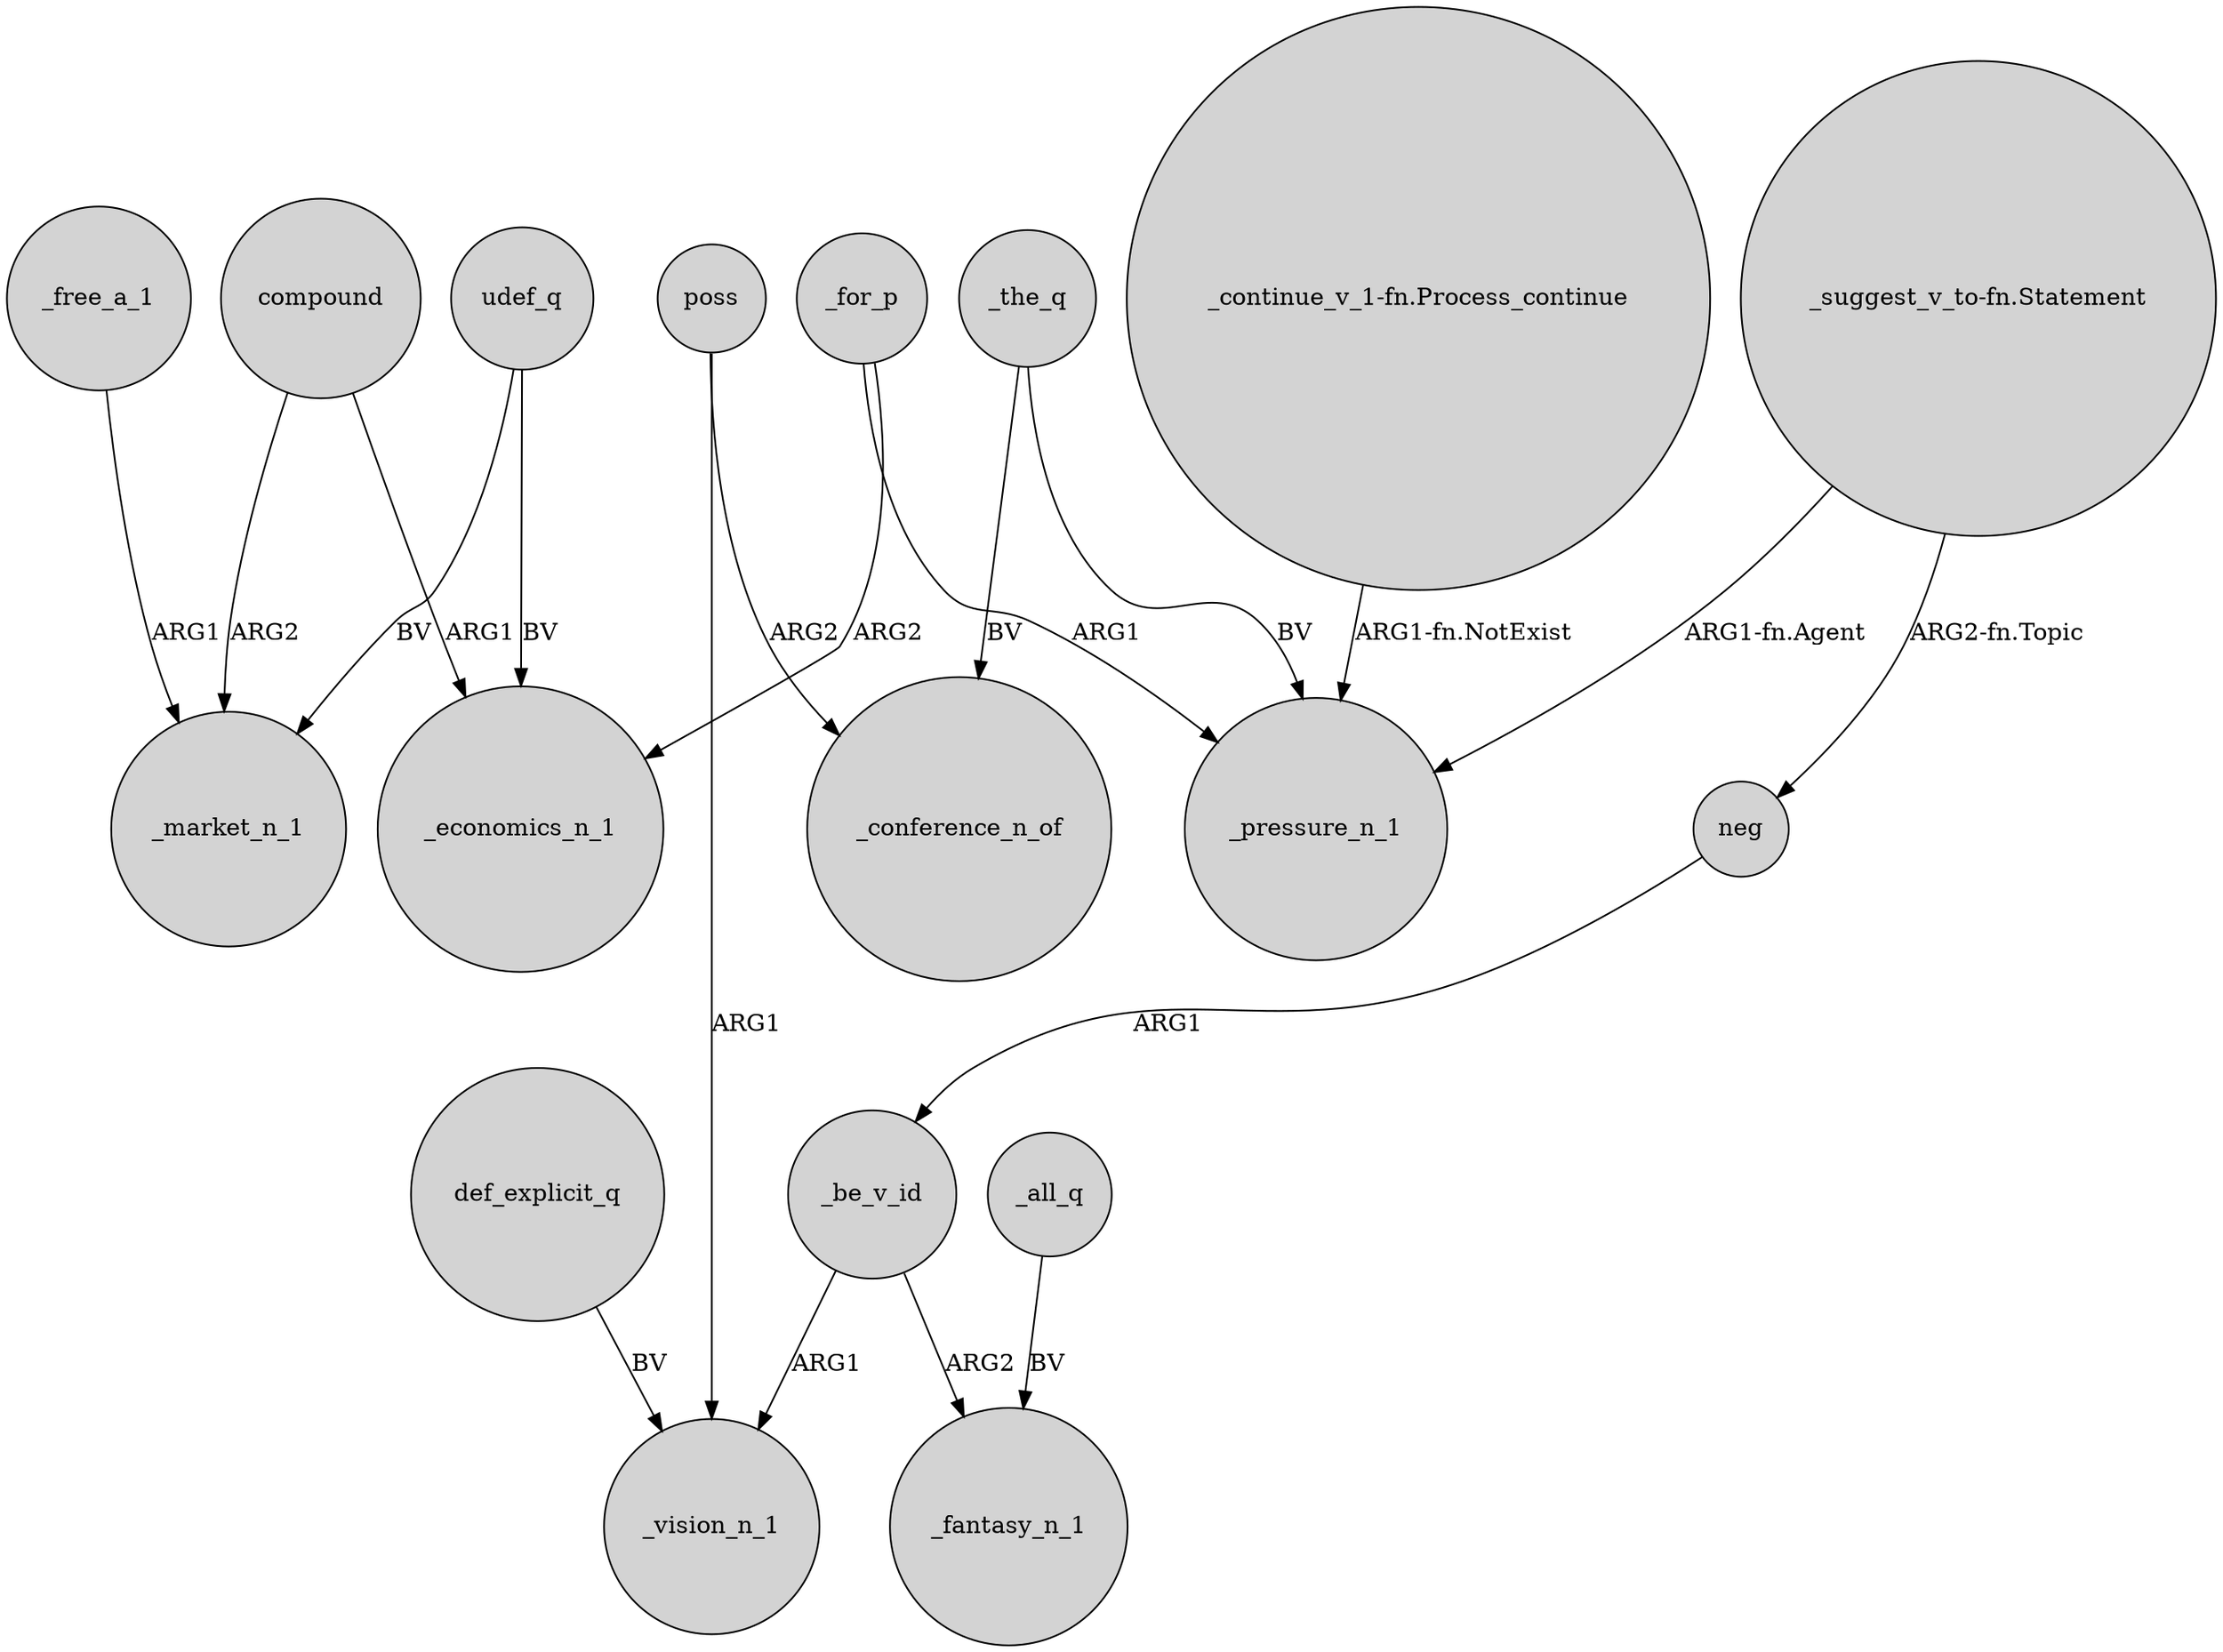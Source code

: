 digraph {
	node [shape=circle style=filled]
	compound -> _market_n_1 [label=ARG2]
	_for_p -> _pressure_n_1 [label=ARG1]
	poss -> _vision_n_1 [label=ARG1]
	_free_a_1 -> _market_n_1 [label=ARG1]
	def_explicit_q -> _vision_n_1 [label=BV]
	"_suggest_v_to-fn.Statement" -> _pressure_n_1 [label="ARG1-fn.Agent"]
	_the_q -> _pressure_n_1 [label=BV]
	"_continue_v_1-fn.Process_continue" -> _pressure_n_1 [label="ARG1-fn.NotExist"]
	udef_q -> _market_n_1 [label=BV]
	_be_v_id -> _vision_n_1 [label=ARG1]
	"_suggest_v_to-fn.Statement" -> neg [label="ARG2-fn.Topic"]
	_for_p -> _economics_n_1 [label=ARG2]
	_all_q -> _fantasy_n_1 [label=BV]
	poss -> _conference_n_of [label=ARG2]
	_the_q -> _conference_n_of [label=BV]
	compound -> _economics_n_1 [label=ARG1]
	neg -> _be_v_id [label=ARG1]
	udef_q -> _economics_n_1 [label=BV]
	_be_v_id -> _fantasy_n_1 [label=ARG2]
}
